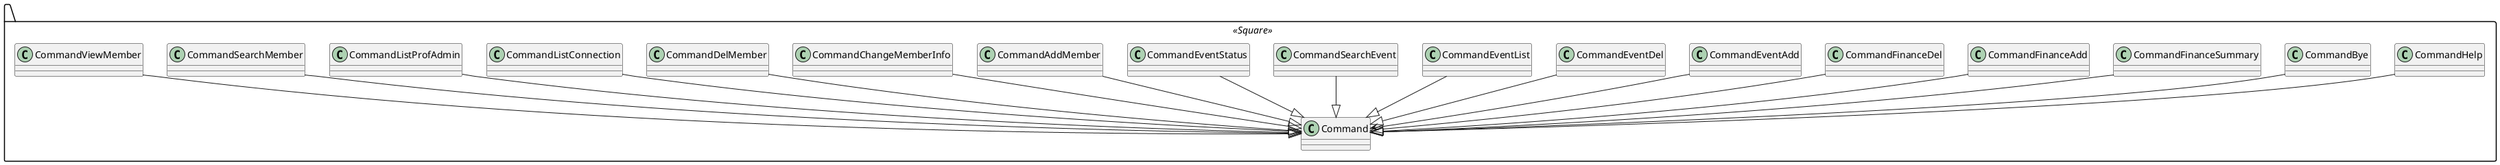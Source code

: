 

@startuml

Package " "<<Square>>{
    Class Command
    Class CommandHelp
    Class CommandBye
    Class CommandFinanceSummary
    Class CommandFinanceAdd
    Class CommandFinanceDel
    Class CommandEventAdd
    Class CommandEventDel
    Class CommandEventList
    Class CommandSearchEvent
    Class CommandEventStatus
    Class CommandAddMember
    Class CommandChangeMemberInfo
    Class CommandDelMember
    Class CommandListConnection
    Class CommandListProfAdmin
    Class CommandSearchMember
    Class CommandViewMember
}

CommandHelp --|> Command
CommandBye --|> Command
CommandFinanceSummary --|> Command
CommandFinanceAdd --|> Command
CommandFinanceDel --|> Command
CommandEventAdd --> Command
CommandEventDel --|> Command
CommandEventList --|> Command
CommandSearchEvent --|> Command
CommandEventStatus --|> Command
CommandAddMember --|> Command
CommandChangeMemberInfo --|> Command
CommandDelMember --|> Command
CommandListConnection --|> Command
CommandListProfAdmin --|> Command
CommandSearchMember --|> Command
CommandViewMember --|> Command

@enduml